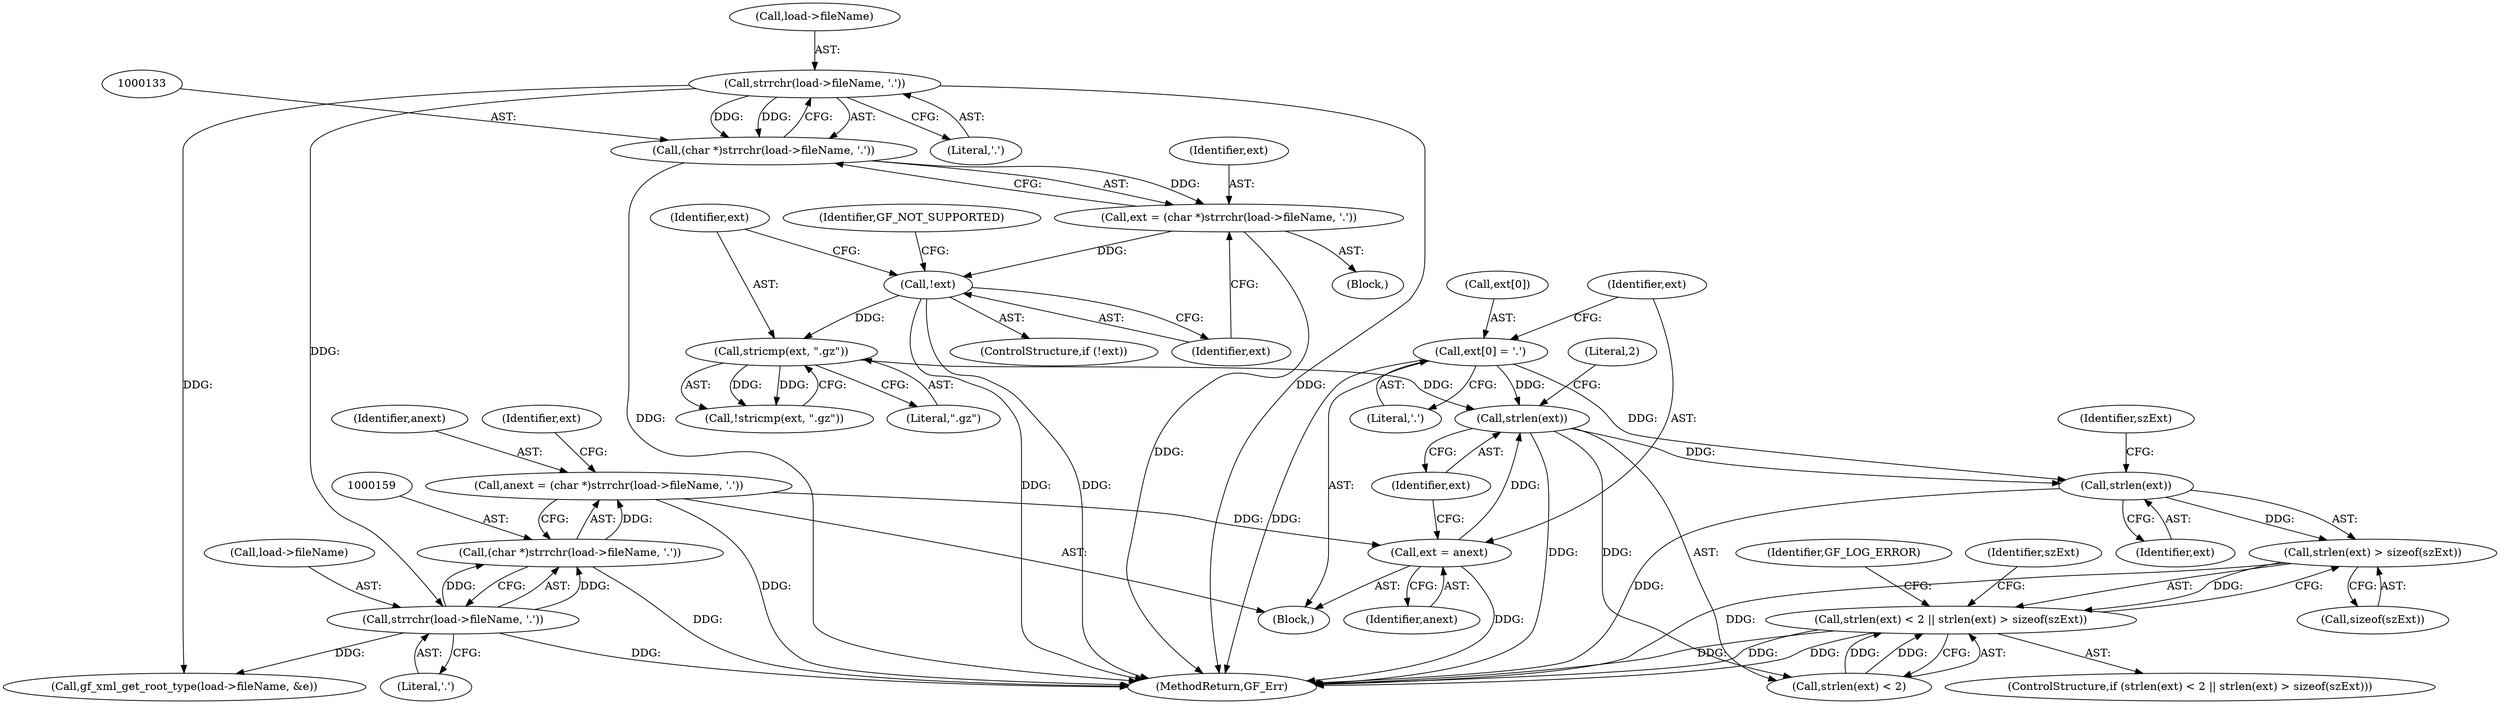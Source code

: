 digraph "0_gpac_35ab4475a7df9b2a4bcab235e379c0c3ec543658_4@API" {
"1000179" [label="(Call,strlen(ext) > sizeof(szExt))"];
"1000180" [label="(Call,strlen(ext))"];
"1000165" [label="(Call,ext[0] = '.')"];
"1000176" [label="(Call,strlen(ext))"];
"1000170" [label="(Call,ext = anext)"];
"1000156" [label="(Call,anext = (char *)strrchr(load->fileName, '.'))"];
"1000158" [label="(Call,(char *)strrchr(load->fileName, '.'))"];
"1000160" [label="(Call,strrchr(load->fileName, '.'))"];
"1000134" [label="(Call,strrchr(load->fileName, '.'))"];
"1000146" [label="(Call,stricmp(ext, \".gz\"))"];
"1000140" [label="(Call,!ext)"];
"1000130" [label="(Call,ext = (char *)strrchr(load->fileName, '.'))"];
"1000132" [label="(Call,(char *)strrchr(load->fileName, '.'))"];
"1000174" [label="(Call,strlen(ext) < 2 || strlen(ext) > sizeof(szExt))"];
"1000157" [label="(Identifier,anext)"];
"1000180" [label="(Call,strlen(ext))"];
"1000170" [label="(Call,ext = anext)"];
"1000174" [label="(Call,strlen(ext) < 2 || strlen(ext) > sizeof(szExt))"];
"1000158" [label="(Call,(char *)strrchr(load->fileName, '.'))"];
"1000148" [label="(Literal,\".gz\")"];
"1000183" [label="(Identifier,szExt)"];
"1000129" [label="(Block,)"];
"1000178" [label="(Literal,2)"];
"1000138" [label="(Literal,'.')"];
"1000186" [label="(Identifier,GF_LOG_ERROR)"];
"1000446" [label="(MethodReturn,GF_Err)"];
"1000169" [label="(Literal,'.')"];
"1000315" [label="(Call,gf_xml_get_root_type(load->fileName, &e))"];
"1000181" [label="(Identifier,ext)"];
"1000196" [label="(Identifier,szExt)"];
"1000134" [label="(Call,strrchr(load->fileName, '.'))"];
"1000166" [label="(Call,ext[0])"];
"1000176" [label="(Call,strlen(ext))"];
"1000149" [label="(Block,)"];
"1000140" [label="(Call,!ext)"];
"1000135" [label="(Call,load->fileName)"];
"1000172" [label="(Identifier,anext)"];
"1000165" [label="(Call,ext[0] = '.')"];
"1000141" [label="(Identifier,ext)"];
"1000171" [label="(Identifier,ext)"];
"1000164" [label="(Literal,'.')"];
"1000161" [label="(Call,load->fileName)"];
"1000143" [label="(Identifier,GF_NOT_SUPPORTED)"];
"1000173" [label="(ControlStructure,if (strlen(ext) < 2 || strlen(ext) > sizeof(szExt)))"];
"1000182" [label="(Call,sizeof(szExt))"];
"1000139" [label="(ControlStructure,if (!ext))"];
"1000156" [label="(Call,anext = (char *)strrchr(load->fileName, '.'))"];
"1000167" [label="(Identifier,ext)"];
"1000145" [label="(Call,!stricmp(ext, \".gz\"))"];
"1000179" [label="(Call,strlen(ext) > sizeof(szExt))"];
"1000177" [label="(Identifier,ext)"];
"1000132" [label="(Call,(char *)strrchr(load->fileName, '.'))"];
"1000147" [label="(Identifier,ext)"];
"1000160" [label="(Call,strrchr(load->fileName, '.'))"];
"1000130" [label="(Call,ext = (char *)strrchr(load->fileName, '.'))"];
"1000175" [label="(Call,strlen(ext) < 2)"];
"1000146" [label="(Call,stricmp(ext, \".gz\"))"];
"1000131" [label="(Identifier,ext)"];
"1000179" -> "1000174"  [label="AST: "];
"1000179" -> "1000182"  [label="CFG: "];
"1000180" -> "1000179"  [label="AST: "];
"1000182" -> "1000179"  [label="AST: "];
"1000174" -> "1000179"  [label="CFG: "];
"1000179" -> "1000446"  [label="DDG: "];
"1000179" -> "1000174"  [label="DDG: "];
"1000180" -> "1000179"  [label="DDG: "];
"1000180" -> "1000181"  [label="CFG: "];
"1000181" -> "1000180"  [label="AST: "];
"1000183" -> "1000180"  [label="CFG: "];
"1000180" -> "1000446"  [label="DDG: "];
"1000165" -> "1000180"  [label="DDG: "];
"1000176" -> "1000180"  [label="DDG: "];
"1000165" -> "1000149"  [label="AST: "];
"1000165" -> "1000169"  [label="CFG: "];
"1000166" -> "1000165"  [label="AST: "];
"1000169" -> "1000165"  [label="AST: "];
"1000171" -> "1000165"  [label="CFG: "];
"1000165" -> "1000446"  [label="DDG: "];
"1000165" -> "1000176"  [label="DDG: "];
"1000176" -> "1000175"  [label="AST: "];
"1000176" -> "1000177"  [label="CFG: "];
"1000177" -> "1000176"  [label="AST: "];
"1000178" -> "1000176"  [label="CFG: "];
"1000176" -> "1000446"  [label="DDG: "];
"1000176" -> "1000175"  [label="DDG: "];
"1000170" -> "1000176"  [label="DDG: "];
"1000146" -> "1000176"  [label="DDG: "];
"1000170" -> "1000149"  [label="AST: "];
"1000170" -> "1000172"  [label="CFG: "];
"1000171" -> "1000170"  [label="AST: "];
"1000172" -> "1000170"  [label="AST: "];
"1000177" -> "1000170"  [label="CFG: "];
"1000170" -> "1000446"  [label="DDG: "];
"1000156" -> "1000170"  [label="DDG: "];
"1000156" -> "1000149"  [label="AST: "];
"1000156" -> "1000158"  [label="CFG: "];
"1000157" -> "1000156"  [label="AST: "];
"1000158" -> "1000156"  [label="AST: "];
"1000167" -> "1000156"  [label="CFG: "];
"1000156" -> "1000446"  [label="DDG: "];
"1000158" -> "1000156"  [label="DDG: "];
"1000158" -> "1000160"  [label="CFG: "];
"1000159" -> "1000158"  [label="AST: "];
"1000160" -> "1000158"  [label="AST: "];
"1000158" -> "1000446"  [label="DDG: "];
"1000160" -> "1000158"  [label="DDG: "];
"1000160" -> "1000158"  [label="DDG: "];
"1000160" -> "1000164"  [label="CFG: "];
"1000161" -> "1000160"  [label="AST: "];
"1000164" -> "1000160"  [label="AST: "];
"1000160" -> "1000446"  [label="DDG: "];
"1000134" -> "1000160"  [label="DDG: "];
"1000160" -> "1000315"  [label="DDG: "];
"1000134" -> "1000132"  [label="AST: "];
"1000134" -> "1000138"  [label="CFG: "];
"1000135" -> "1000134"  [label="AST: "];
"1000138" -> "1000134"  [label="AST: "];
"1000132" -> "1000134"  [label="CFG: "];
"1000134" -> "1000446"  [label="DDG: "];
"1000134" -> "1000132"  [label="DDG: "];
"1000134" -> "1000132"  [label="DDG: "];
"1000134" -> "1000315"  [label="DDG: "];
"1000146" -> "1000145"  [label="AST: "];
"1000146" -> "1000148"  [label="CFG: "];
"1000147" -> "1000146"  [label="AST: "];
"1000148" -> "1000146"  [label="AST: "];
"1000145" -> "1000146"  [label="CFG: "];
"1000146" -> "1000145"  [label="DDG: "];
"1000146" -> "1000145"  [label="DDG: "];
"1000140" -> "1000146"  [label="DDG: "];
"1000140" -> "1000139"  [label="AST: "];
"1000140" -> "1000141"  [label="CFG: "];
"1000141" -> "1000140"  [label="AST: "];
"1000143" -> "1000140"  [label="CFG: "];
"1000147" -> "1000140"  [label="CFG: "];
"1000140" -> "1000446"  [label="DDG: "];
"1000140" -> "1000446"  [label="DDG: "];
"1000130" -> "1000140"  [label="DDG: "];
"1000130" -> "1000129"  [label="AST: "];
"1000130" -> "1000132"  [label="CFG: "];
"1000131" -> "1000130"  [label="AST: "];
"1000132" -> "1000130"  [label="AST: "];
"1000141" -> "1000130"  [label="CFG: "];
"1000130" -> "1000446"  [label="DDG: "];
"1000132" -> "1000130"  [label="DDG: "];
"1000133" -> "1000132"  [label="AST: "];
"1000132" -> "1000446"  [label="DDG: "];
"1000174" -> "1000173"  [label="AST: "];
"1000174" -> "1000175"  [label="CFG: "];
"1000175" -> "1000174"  [label="AST: "];
"1000186" -> "1000174"  [label="CFG: "];
"1000196" -> "1000174"  [label="CFG: "];
"1000174" -> "1000446"  [label="DDG: "];
"1000174" -> "1000446"  [label="DDG: "];
"1000174" -> "1000446"  [label="DDG: "];
"1000175" -> "1000174"  [label="DDG: "];
"1000175" -> "1000174"  [label="DDG: "];
}
